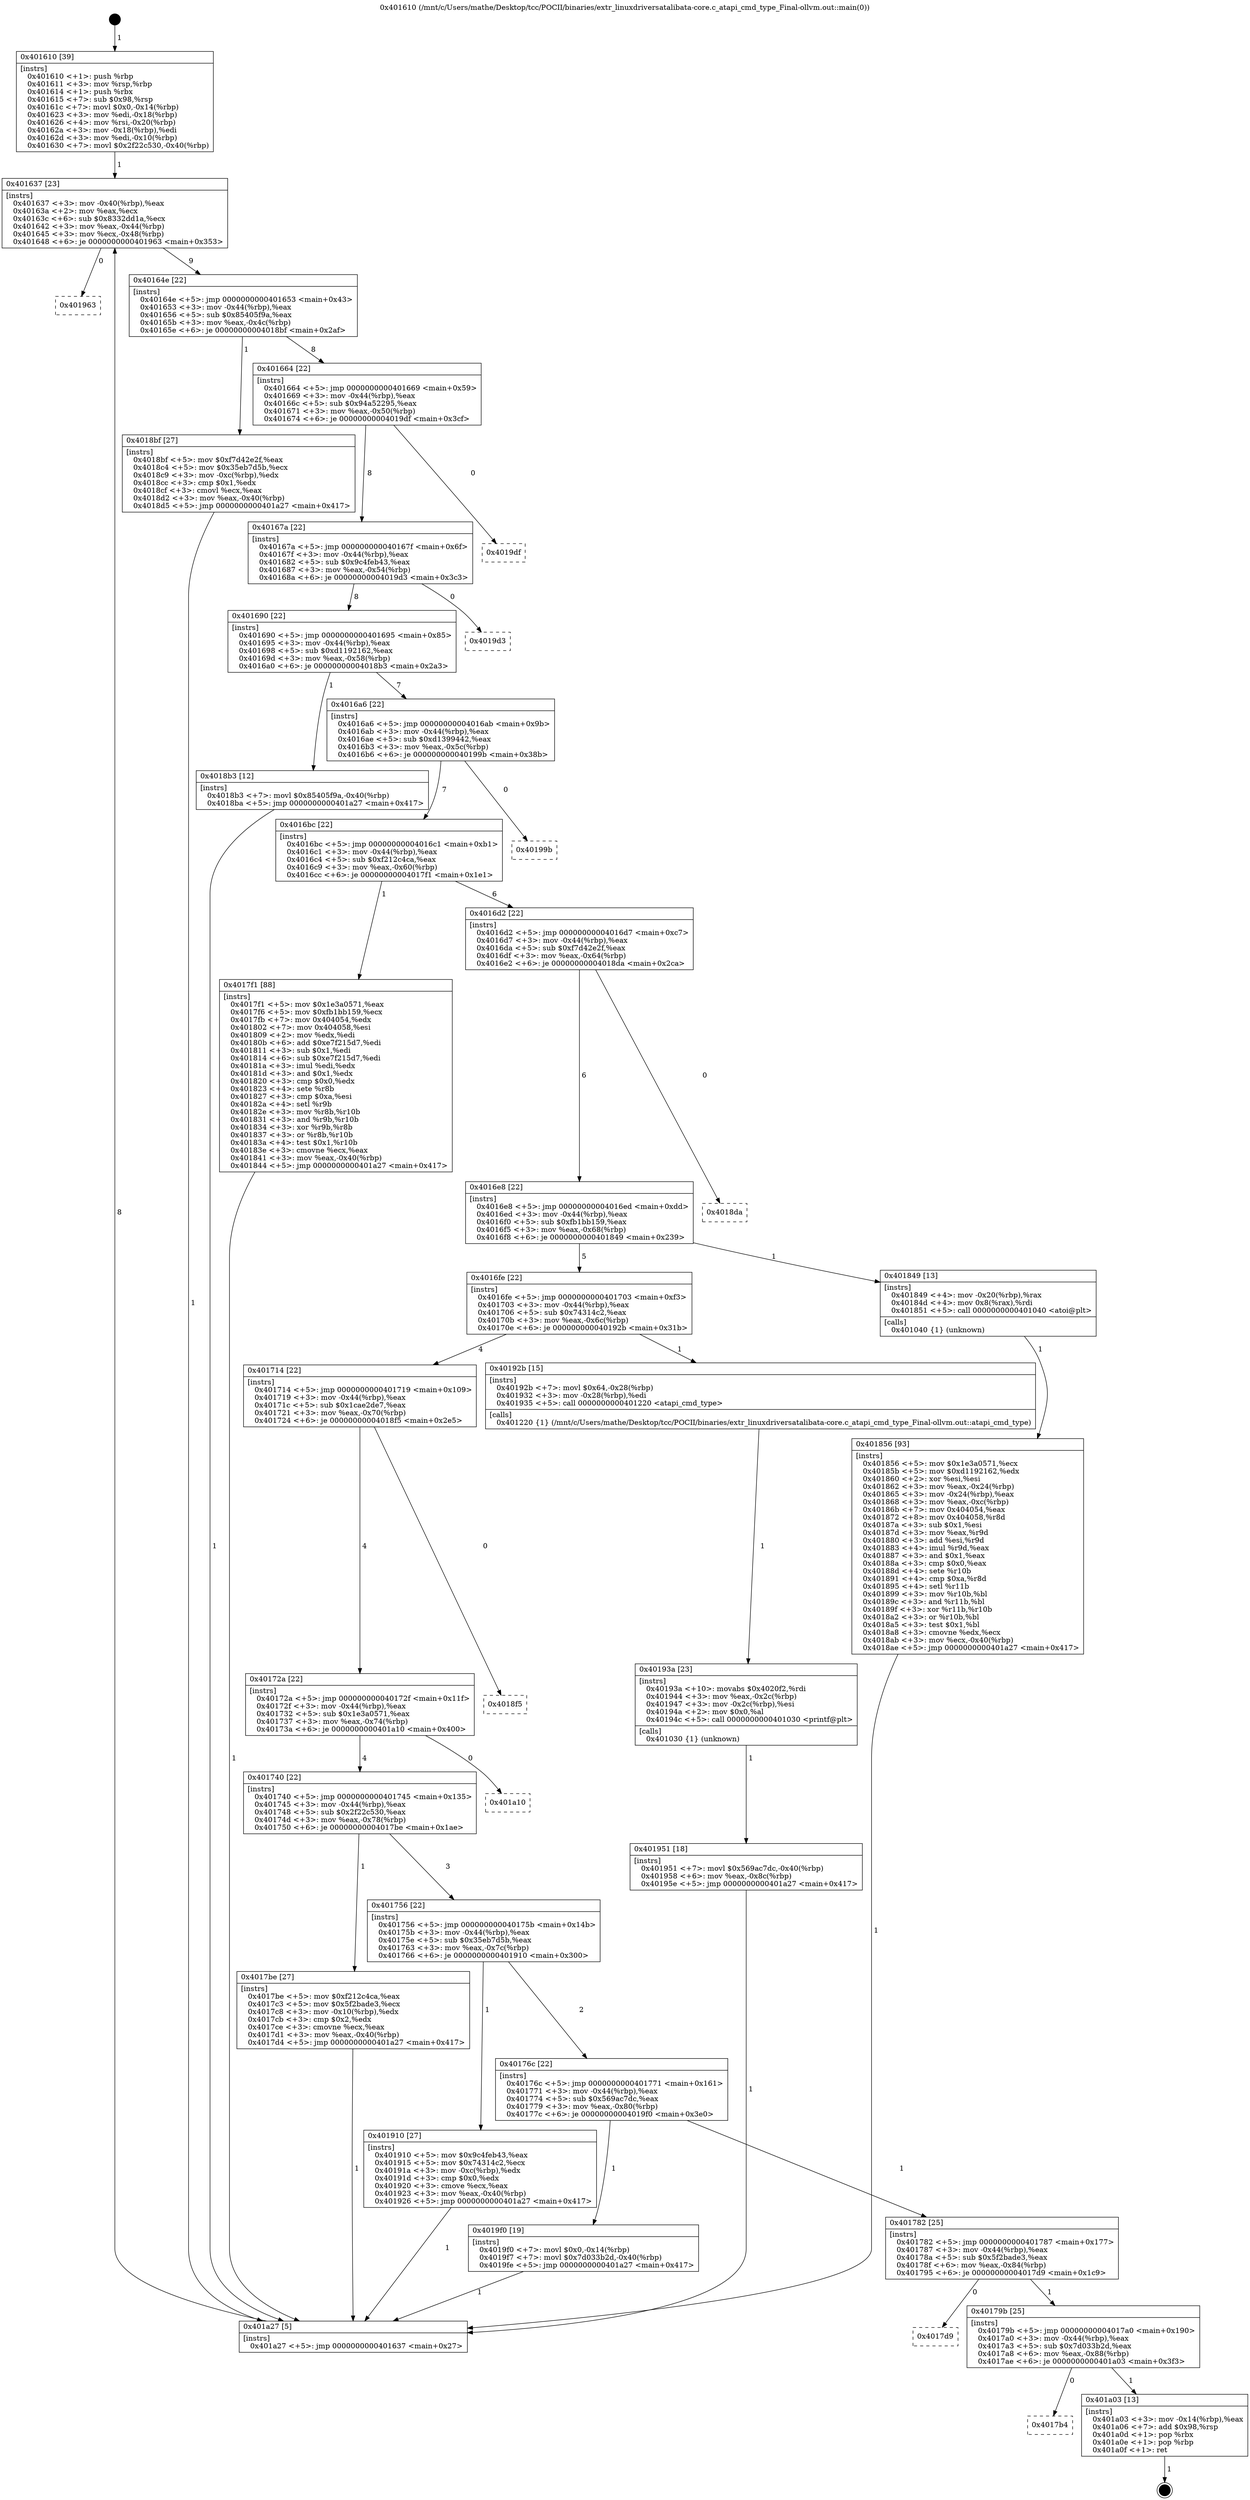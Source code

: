 digraph "0x401610" {
  label = "0x401610 (/mnt/c/Users/mathe/Desktop/tcc/POCII/binaries/extr_linuxdriversatalibata-core.c_atapi_cmd_type_Final-ollvm.out::main(0))"
  labelloc = "t"
  node[shape=record]

  Entry [label="",width=0.3,height=0.3,shape=circle,fillcolor=black,style=filled]
  "0x401637" [label="{
     0x401637 [23]\l
     | [instrs]\l
     &nbsp;&nbsp;0x401637 \<+3\>: mov -0x40(%rbp),%eax\l
     &nbsp;&nbsp;0x40163a \<+2\>: mov %eax,%ecx\l
     &nbsp;&nbsp;0x40163c \<+6\>: sub $0x8332dd1a,%ecx\l
     &nbsp;&nbsp;0x401642 \<+3\>: mov %eax,-0x44(%rbp)\l
     &nbsp;&nbsp;0x401645 \<+3\>: mov %ecx,-0x48(%rbp)\l
     &nbsp;&nbsp;0x401648 \<+6\>: je 0000000000401963 \<main+0x353\>\l
  }"]
  "0x401963" [label="{
     0x401963\l
  }", style=dashed]
  "0x40164e" [label="{
     0x40164e [22]\l
     | [instrs]\l
     &nbsp;&nbsp;0x40164e \<+5\>: jmp 0000000000401653 \<main+0x43\>\l
     &nbsp;&nbsp;0x401653 \<+3\>: mov -0x44(%rbp),%eax\l
     &nbsp;&nbsp;0x401656 \<+5\>: sub $0x85405f9a,%eax\l
     &nbsp;&nbsp;0x40165b \<+3\>: mov %eax,-0x4c(%rbp)\l
     &nbsp;&nbsp;0x40165e \<+6\>: je 00000000004018bf \<main+0x2af\>\l
  }"]
  Exit [label="",width=0.3,height=0.3,shape=circle,fillcolor=black,style=filled,peripheries=2]
  "0x4018bf" [label="{
     0x4018bf [27]\l
     | [instrs]\l
     &nbsp;&nbsp;0x4018bf \<+5\>: mov $0xf7d42e2f,%eax\l
     &nbsp;&nbsp;0x4018c4 \<+5\>: mov $0x35eb7d5b,%ecx\l
     &nbsp;&nbsp;0x4018c9 \<+3\>: mov -0xc(%rbp),%edx\l
     &nbsp;&nbsp;0x4018cc \<+3\>: cmp $0x1,%edx\l
     &nbsp;&nbsp;0x4018cf \<+3\>: cmovl %ecx,%eax\l
     &nbsp;&nbsp;0x4018d2 \<+3\>: mov %eax,-0x40(%rbp)\l
     &nbsp;&nbsp;0x4018d5 \<+5\>: jmp 0000000000401a27 \<main+0x417\>\l
  }"]
  "0x401664" [label="{
     0x401664 [22]\l
     | [instrs]\l
     &nbsp;&nbsp;0x401664 \<+5\>: jmp 0000000000401669 \<main+0x59\>\l
     &nbsp;&nbsp;0x401669 \<+3\>: mov -0x44(%rbp),%eax\l
     &nbsp;&nbsp;0x40166c \<+5\>: sub $0x94a52295,%eax\l
     &nbsp;&nbsp;0x401671 \<+3\>: mov %eax,-0x50(%rbp)\l
     &nbsp;&nbsp;0x401674 \<+6\>: je 00000000004019df \<main+0x3cf\>\l
  }"]
  "0x4017b4" [label="{
     0x4017b4\l
  }", style=dashed]
  "0x4019df" [label="{
     0x4019df\l
  }", style=dashed]
  "0x40167a" [label="{
     0x40167a [22]\l
     | [instrs]\l
     &nbsp;&nbsp;0x40167a \<+5\>: jmp 000000000040167f \<main+0x6f\>\l
     &nbsp;&nbsp;0x40167f \<+3\>: mov -0x44(%rbp),%eax\l
     &nbsp;&nbsp;0x401682 \<+5\>: sub $0x9c4feb43,%eax\l
     &nbsp;&nbsp;0x401687 \<+3\>: mov %eax,-0x54(%rbp)\l
     &nbsp;&nbsp;0x40168a \<+6\>: je 00000000004019d3 \<main+0x3c3\>\l
  }"]
  "0x401a03" [label="{
     0x401a03 [13]\l
     | [instrs]\l
     &nbsp;&nbsp;0x401a03 \<+3\>: mov -0x14(%rbp),%eax\l
     &nbsp;&nbsp;0x401a06 \<+7\>: add $0x98,%rsp\l
     &nbsp;&nbsp;0x401a0d \<+1\>: pop %rbx\l
     &nbsp;&nbsp;0x401a0e \<+1\>: pop %rbp\l
     &nbsp;&nbsp;0x401a0f \<+1\>: ret\l
  }"]
  "0x4019d3" [label="{
     0x4019d3\l
  }", style=dashed]
  "0x401690" [label="{
     0x401690 [22]\l
     | [instrs]\l
     &nbsp;&nbsp;0x401690 \<+5\>: jmp 0000000000401695 \<main+0x85\>\l
     &nbsp;&nbsp;0x401695 \<+3\>: mov -0x44(%rbp),%eax\l
     &nbsp;&nbsp;0x401698 \<+5\>: sub $0xd1192162,%eax\l
     &nbsp;&nbsp;0x40169d \<+3\>: mov %eax,-0x58(%rbp)\l
     &nbsp;&nbsp;0x4016a0 \<+6\>: je 00000000004018b3 \<main+0x2a3\>\l
  }"]
  "0x40179b" [label="{
     0x40179b [25]\l
     | [instrs]\l
     &nbsp;&nbsp;0x40179b \<+5\>: jmp 00000000004017a0 \<main+0x190\>\l
     &nbsp;&nbsp;0x4017a0 \<+3\>: mov -0x44(%rbp),%eax\l
     &nbsp;&nbsp;0x4017a3 \<+5\>: sub $0x7d033b2d,%eax\l
     &nbsp;&nbsp;0x4017a8 \<+6\>: mov %eax,-0x88(%rbp)\l
     &nbsp;&nbsp;0x4017ae \<+6\>: je 0000000000401a03 \<main+0x3f3\>\l
  }"]
  "0x4018b3" [label="{
     0x4018b3 [12]\l
     | [instrs]\l
     &nbsp;&nbsp;0x4018b3 \<+7\>: movl $0x85405f9a,-0x40(%rbp)\l
     &nbsp;&nbsp;0x4018ba \<+5\>: jmp 0000000000401a27 \<main+0x417\>\l
  }"]
  "0x4016a6" [label="{
     0x4016a6 [22]\l
     | [instrs]\l
     &nbsp;&nbsp;0x4016a6 \<+5\>: jmp 00000000004016ab \<main+0x9b\>\l
     &nbsp;&nbsp;0x4016ab \<+3\>: mov -0x44(%rbp),%eax\l
     &nbsp;&nbsp;0x4016ae \<+5\>: sub $0xd1399442,%eax\l
     &nbsp;&nbsp;0x4016b3 \<+3\>: mov %eax,-0x5c(%rbp)\l
     &nbsp;&nbsp;0x4016b6 \<+6\>: je 000000000040199b \<main+0x38b\>\l
  }"]
  "0x4017d9" [label="{
     0x4017d9\l
  }", style=dashed]
  "0x40199b" [label="{
     0x40199b\l
  }", style=dashed]
  "0x4016bc" [label="{
     0x4016bc [22]\l
     | [instrs]\l
     &nbsp;&nbsp;0x4016bc \<+5\>: jmp 00000000004016c1 \<main+0xb1\>\l
     &nbsp;&nbsp;0x4016c1 \<+3\>: mov -0x44(%rbp),%eax\l
     &nbsp;&nbsp;0x4016c4 \<+5\>: sub $0xf212c4ca,%eax\l
     &nbsp;&nbsp;0x4016c9 \<+3\>: mov %eax,-0x60(%rbp)\l
     &nbsp;&nbsp;0x4016cc \<+6\>: je 00000000004017f1 \<main+0x1e1\>\l
  }"]
  "0x401782" [label="{
     0x401782 [25]\l
     | [instrs]\l
     &nbsp;&nbsp;0x401782 \<+5\>: jmp 0000000000401787 \<main+0x177\>\l
     &nbsp;&nbsp;0x401787 \<+3\>: mov -0x44(%rbp),%eax\l
     &nbsp;&nbsp;0x40178a \<+5\>: sub $0x5f2bade3,%eax\l
     &nbsp;&nbsp;0x40178f \<+6\>: mov %eax,-0x84(%rbp)\l
     &nbsp;&nbsp;0x401795 \<+6\>: je 00000000004017d9 \<main+0x1c9\>\l
  }"]
  "0x4017f1" [label="{
     0x4017f1 [88]\l
     | [instrs]\l
     &nbsp;&nbsp;0x4017f1 \<+5\>: mov $0x1e3a0571,%eax\l
     &nbsp;&nbsp;0x4017f6 \<+5\>: mov $0xfb1bb159,%ecx\l
     &nbsp;&nbsp;0x4017fb \<+7\>: mov 0x404054,%edx\l
     &nbsp;&nbsp;0x401802 \<+7\>: mov 0x404058,%esi\l
     &nbsp;&nbsp;0x401809 \<+2\>: mov %edx,%edi\l
     &nbsp;&nbsp;0x40180b \<+6\>: add $0xe7f215d7,%edi\l
     &nbsp;&nbsp;0x401811 \<+3\>: sub $0x1,%edi\l
     &nbsp;&nbsp;0x401814 \<+6\>: sub $0xe7f215d7,%edi\l
     &nbsp;&nbsp;0x40181a \<+3\>: imul %edi,%edx\l
     &nbsp;&nbsp;0x40181d \<+3\>: and $0x1,%edx\l
     &nbsp;&nbsp;0x401820 \<+3\>: cmp $0x0,%edx\l
     &nbsp;&nbsp;0x401823 \<+4\>: sete %r8b\l
     &nbsp;&nbsp;0x401827 \<+3\>: cmp $0xa,%esi\l
     &nbsp;&nbsp;0x40182a \<+4\>: setl %r9b\l
     &nbsp;&nbsp;0x40182e \<+3\>: mov %r8b,%r10b\l
     &nbsp;&nbsp;0x401831 \<+3\>: and %r9b,%r10b\l
     &nbsp;&nbsp;0x401834 \<+3\>: xor %r9b,%r8b\l
     &nbsp;&nbsp;0x401837 \<+3\>: or %r8b,%r10b\l
     &nbsp;&nbsp;0x40183a \<+4\>: test $0x1,%r10b\l
     &nbsp;&nbsp;0x40183e \<+3\>: cmovne %ecx,%eax\l
     &nbsp;&nbsp;0x401841 \<+3\>: mov %eax,-0x40(%rbp)\l
     &nbsp;&nbsp;0x401844 \<+5\>: jmp 0000000000401a27 \<main+0x417\>\l
  }"]
  "0x4016d2" [label="{
     0x4016d2 [22]\l
     | [instrs]\l
     &nbsp;&nbsp;0x4016d2 \<+5\>: jmp 00000000004016d7 \<main+0xc7\>\l
     &nbsp;&nbsp;0x4016d7 \<+3\>: mov -0x44(%rbp),%eax\l
     &nbsp;&nbsp;0x4016da \<+5\>: sub $0xf7d42e2f,%eax\l
     &nbsp;&nbsp;0x4016df \<+3\>: mov %eax,-0x64(%rbp)\l
     &nbsp;&nbsp;0x4016e2 \<+6\>: je 00000000004018da \<main+0x2ca\>\l
  }"]
  "0x4019f0" [label="{
     0x4019f0 [19]\l
     | [instrs]\l
     &nbsp;&nbsp;0x4019f0 \<+7\>: movl $0x0,-0x14(%rbp)\l
     &nbsp;&nbsp;0x4019f7 \<+7\>: movl $0x7d033b2d,-0x40(%rbp)\l
     &nbsp;&nbsp;0x4019fe \<+5\>: jmp 0000000000401a27 \<main+0x417\>\l
  }"]
  "0x4018da" [label="{
     0x4018da\l
  }", style=dashed]
  "0x4016e8" [label="{
     0x4016e8 [22]\l
     | [instrs]\l
     &nbsp;&nbsp;0x4016e8 \<+5\>: jmp 00000000004016ed \<main+0xdd\>\l
     &nbsp;&nbsp;0x4016ed \<+3\>: mov -0x44(%rbp),%eax\l
     &nbsp;&nbsp;0x4016f0 \<+5\>: sub $0xfb1bb159,%eax\l
     &nbsp;&nbsp;0x4016f5 \<+3\>: mov %eax,-0x68(%rbp)\l
     &nbsp;&nbsp;0x4016f8 \<+6\>: je 0000000000401849 \<main+0x239\>\l
  }"]
  "0x401951" [label="{
     0x401951 [18]\l
     | [instrs]\l
     &nbsp;&nbsp;0x401951 \<+7\>: movl $0x569ac7dc,-0x40(%rbp)\l
     &nbsp;&nbsp;0x401958 \<+6\>: mov %eax,-0x8c(%rbp)\l
     &nbsp;&nbsp;0x40195e \<+5\>: jmp 0000000000401a27 \<main+0x417\>\l
  }"]
  "0x401849" [label="{
     0x401849 [13]\l
     | [instrs]\l
     &nbsp;&nbsp;0x401849 \<+4\>: mov -0x20(%rbp),%rax\l
     &nbsp;&nbsp;0x40184d \<+4\>: mov 0x8(%rax),%rdi\l
     &nbsp;&nbsp;0x401851 \<+5\>: call 0000000000401040 \<atoi@plt\>\l
     | [calls]\l
     &nbsp;&nbsp;0x401040 \{1\} (unknown)\l
  }"]
  "0x4016fe" [label="{
     0x4016fe [22]\l
     | [instrs]\l
     &nbsp;&nbsp;0x4016fe \<+5\>: jmp 0000000000401703 \<main+0xf3\>\l
     &nbsp;&nbsp;0x401703 \<+3\>: mov -0x44(%rbp),%eax\l
     &nbsp;&nbsp;0x401706 \<+5\>: sub $0x74314c2,%eax\l
     &nbsp;&nbsp;0x40170b \<+3\>: mov %eax,-0x6c(%rbp)\l
     &nbsp;&nbsp;0x40170e \<+6\>: je 000000000040192b \<main+0x31b\>\l
  }"]
  "0x40193a" [label="{
     0x40193a [23]\l
     | [instrs]\l
     &nbsp;&nbsp;0x40193a \<+10\>: movabs $0x4020f2,%rdi\l
     &nbsp;&nbsp;0x401944 \<+3\>: mov %eax,-0x2c(%rbp)\l
     &nbsp;&nbsp;0x401947 \<+3\>: mov -0x2c(%rbp),%esi\l
     &nbsp;&nbsp;0x40194a \<+2\>: mov $0x0,%al\l
     &nbsp;&nbsp;0x40194c \<+5\>: call 0000000000401030 \<printf@plt\>\l
     | [calls]\l
     &nbsp;&nbsp;0x401030 \{1\} (unknown)\l
  }"]
  "0x40192b" [label="{
     0x40192b [15]\l
     | [instrs]\l
     &nbsp;&nbsp;0x40192b \<+7\>: movl $0x64,-0x28(%rbp)\l
     &nbsp;&nbsp;0x401932 \<+3\>: mov -0x28(%rbp),%edi\l
     &nbsp;&nbsp;0x401935 \<+5\>: call 0000000000401220 \<atapi_cmd_type\>\l
     | [calls]\l
     &nbsp;&nbsp;0x401220 \{1\} (/mnt/c/Users/mathe/Desktop/tcc/POCII/binaries/extr_linuxdriversatalibata-core.c_atapi_cmd_type_Final-ollvm.out::atapi_cmd_type)\l
  }"]
  "0x401714" [label="{
     0x401714 [22]\l
     | [instrs]\l
     &nbsp;&nbsp;0x401714 \<+5\>: jmp 0000000000401719 \<main+0x109\>\l
     &nbsp;&nbsp;0x401719 \<+3\>: mov -0x44(%rbp),%eax\l
     &nbsp;&nbsp;0x40171c \<+5\>: sub $0x1cae2de7,%eax\l
     &nbsp;&nbsp;0x401721 \<+3\>: mov %eax,-0x70(%rbp)\l
     &nbsp;&nbsp;0x401724 \<+6\>: je 00000000004018f5 \<main+0x2e5\>\l
  }"]
  "0x40176c" [label="{
     0x40176c [22]\l
     | [instrs]\l
     &nbsp;&nbsp;0x40176c \<+5\>: jmp 0000000000401771 \<main+0x161\>\l
     &nbsp;&nbsp;0x401771 \<+3\>: mov -0x44(%rbp),%eax\l
     &nbsp;&nbsp;0x401774 \<+5\>: sub $0x569ac7dc,%eax\l
     &nbsp;&nbsp;0x401779 \<+3\>: mov %eax,-0x80(%rbp)\l
     &nbsp;&nbsp;0x40177c \<+6\>: je 00000000004019f0 \<main+0x3e0\>\l
  }"]
  "0x4018f5" [label="{
     0x4018f5\l
  }", style=dashed]
  "0x40172a" [label="{
     0x40172a [22]\l
     | [instrs]\l
     &nbsp;&nbsp;0x40172a \<+5\>: jmp 000000000040172f \<main+0x11f\>\l
     &nbsp;&nbsp;0x40172f \<+3\>: mov -0x44(%rbp),%eax\l
     &nbsp;&nbsp;0x401732 \<+5\>: sub $0x1e3a0571,%eax\l
     &nbsp;&nbsp;0x401737 \<+3\>: mov %eax,-0x74(%rbp)\l
     &nbsp;&nbsp;0x40173a \<+6\>: je 0000000000401a10 \<main+0x400\>\l
  }"]
  "0x401910" [label="{
     0x401910 [27]\l
     | [instrs]\l
     &nbsp;&nbsp;0x401910 \<+5\>: mov $0x9c4feb43,%eax\l
     &nbsp;&nbsp;0x401915 \<+5\>: mov $0x74314c2,%ecx\l
     &nbsp;&nbsp;0x40191a \<+3\>: mov -0xc(%rbp),%edx\l
     &nbsp;&nbsp;0x40191d \<+3\>: cmp $0x0,%edx\l
     &nbsp;&nbsp;0x401920 \<+3\>: cmove %ecx,%eax\l
     &nbsp;&nbsp;0x401923 \<+3\>: mov %eax,-0x40(%rbp)\l
     &nbsp;&nbsp;0x401926 \<+5\>: jmp 0000000000401a27 \<main+0x417\>\l
  }"]
  "0x401a10" [label="{
     0x401a10\l
  }", style=dashed]
  "0x401740" [label="{
     0x401740 [22]\l
     | [instrs]\l
     &nbsp;&nbsp;0x401740 \<+5\>: jmp 0000000000401745 \<main+0x135\>\l
     &nbsp;&nbsp;0x401745 \<+3\>: mov -0x44(%rbp),%eax\l
     &nbsp;&nbsp;0x401748 \<+5\>: sub $0x2f22c530,%eax\l
     &nbsp;&nbsp;0x40174d \<+3\>: mov %eax,-0x78(%rbp)\l
     &nbsp;&nbsp;0x401750 \<+6\>: je 00000000004017be \<main+0x1ae\>\l
  }"]
  "0x401856" [label="{
     0x401856 [93]\l
     | [instrs]\l
     &nbsp;&nbsp;0x401856 \<+5\>: mov $0x1e3a0571,%ecx\l
     &nbsp;&nbsp;0x40185b \<+5\>: mov $0xd1192162,%edx\l
     &nbsp;&nbsp;0x401860 \<+2\>: xor %esi,%esi\l
     &nbsp;&nbsp;0x401862 \<+3\>: mov %eax,-0x24(%rbp)\l
     &nbsp;&nbsp;0x401865 \<+3\>: mov -0x24(%rbp),%eax\l
     &nbsp;&nbsp;0x401868 \<+3\>: mov %eax,-0xc(%rbp)\l
     &nbsp;&nbsp;0x40186b \<+7\>: mov 0x404054,%eax\l
     &nbsp;&nbsp;0x401872 \<+8\>: mov 0x404058,%r8d\l
     &nbsp;&nbsp;0x40187a \<+3\>: sub $0x1,%esi\l
     &nbsp;&nbsp;0x40187d \<+3\>: mov %eax,%r9d\l
     &nbsp;&nbsp;0x401880 \<+3\>: add %esi,%r9d\l
     &nbsp;&nbsp;0x401883 \<+4\>: imul %r9d,%eax\l
     &nbsp;&nbsp;0x401887 \<+3\>: and $0x1,%eax\l
     &nbsp;&nbsp;0x40188a \<+3\>: cmp $0x0,%eax\l
     &nbsp;&nbsp;0x40188d \<+4\>: sete %r10b\l
     &nbsp;&nbsp;0x401891 \<+4\>: cmp $0xa,%r8d\l
     &nbsp;&nbsp;0x401895 \<+4\>: setl %r11b\l
     &nbsp;&nbsp;0x401899 \<+3\>: mov %r10b,%bl\l
     &nbsp;&nbsp;0x40189c \<+3\>: and %r11b,%bl\l
     &nbsp;&nbsp;0x40189f \<+3\>: xor %r11b,%r10b\l
     &nbsp;&nbsp;0x4018a2 \<+3\>: or %r10b,%bl\l
     &nbsp;&nbsp;0x4018a5 \<+3\>: test $0x1,%bl\l
     &nbsp;&nbsp;0x4018a8 \<+3\>: cmovne %edx,%ecx\l
     &nbsp;&nbsp;0x4018ab \<+3\>: mov %ecx,-0x40(%rbp)\l
     &nbsp;&nbsp;0x4018ae \<+5\>: jmp 0000000000401a27 \<main+0x417\>\l
  }"]
  "0x4017be" [label="{
     0x4017be [27]\l
     | [instrs]\l
     &nbsp;&nbsp;0x4017be \<+5\>: mov $0xf212c4ca,%eax\l
     &nbsp;&nbsp;0x4017c3 \<+5\>: mov $0x5f2bade3,%ecx\l
     &nbsp;&nbsp;0x4017c8 \<+3\>: mov -0x10(%rbp),%edx\l
     &nbsp;&nbsp;0x4017cb \<+3\>: cmp $0x2,%edx\l
     &nbsp;&nbsp;0x4017ce \<+3\>: cmovne %ecx,%eax\l
     &nbsp;&nbsp;0x4017d1 \<+3\>: mov %eax,-0x40(%rbp)\l
     &nbsp;&nbsp;0x4017d4 \<+5\>: jmp 0000000000401a27 \<main+0x417\>\l
  }"]
  "0x401756" [label="{
     0x401756 [22]\l
     | [instrs]\l
     &nbsp;&nbsp;0x401756 \<+5\>: jmp 000000000040175b \<main+0x14b\>\l
     &nbsp;&nbsp;0x40175b \<+3\>: mov -0x44(%rbp),%eax\l
     &nbsp;&nbsp;0x40175e \<+5\>: sub $0x35eb7d5b,%eax\l
     &nbsp;&nbsp;0x401763 \<+3\>: mov %eax,-0x7c(%rbp)\l
     &nbsp;&nbsp;0x401766 \<+6\>: je 0000000000401910 \<main+0x300\>\l
  }"]
  "0x401a27" [label="{
     0x401a27 [5]\l
     | [instrs]\l
     &nbsp;&nbsp;0x401a27 \<+5\>: jmp 0000000000401637 \<main+0x27\>\l
  }"]
  "0x401610" [label="{
     0x401610 [39]\l
     | [instrs]\l
     &nbsp;&nbsp;0x401610 \<+1\>: push %rbp\l
     &nbsp;&nbsp;0x401611 \<+3\>: mov %rsp,%rbp\l
     &nbsp;&nbsp;0x401614 \<+1\>: push %rbx\l
     &nbsp;&nbsp;0x401615 \<+7\>: sub $0x98,%rsp\l
     &nbsp;&nbsp;0x40161c \<+7\>: movl $0x0,-0x14(%rbp)\l
     &nbsp;&nbsp;0x401623 \<+3\>: mov %edi,-0x18(%rbp)\l
     &nbsp;&nbsp;0x401626 \<+4\>: mov %rsi,-0x20(%rbp)\l
     &nbsp;&nbsp;0x40162a \<+3\>: mov -0x18(%rbp),%edi\l
     &nbsp;&nbsp;0x40162d \<+3\>: mov %edi,-0x10(%rbp)\l
     &nbsp;&nbsp;0x401630 \<+7\>: movl $0x2f22c530,-0x40(%rbp)\l
  }"]
  Entry -> "0x401610" [label=" 1"]
  "0x401637" -> "0x401963" [label=" 0"]
  "0x401637" -> "0x40164e" [label=" 9"]
  "0x401a03" -> Exit [label=" 1"]
  "0x40164e" -> "0x4018bf" [label=" 1"]
  "0x40164e" -> "0x401664" [label=" 8"]
  "0x40179b" -> "0x4017b4" [label=" 0"]
  "0x401664" -> "0x4019df" [label=" 0"]
  "0x401664" -> "0x40167a" [label=" 8"]
  "0x40179b" -> "0x401a03" [label=" 1"]
  "0x40167a" -> "0x4019d3" [label=" 0"]
  "0x40167a" -> "0x401690" [label=" 8"]
  "0x401782" -> "0x40179b" [label=" 1"]
  "0x401690" -> "0x4018b3" [label=" 1"]
  "0x401690" -> "0x4016a6" [label=" 7"]
  "0x401782" -> "0x4017d9" [label=" 0"]
  "0x4016a6" -> "0x40199b" [label=" 0"]
  "0x4016a6" -> "0x4016bc" [label=" 7"]
  "0x4019f0" -> "0x401a27" [label=" 1"]
  "0x4016bc" -> "0x4017f1" [label=" 1"]
  "0x4016bc" -> "0x4016d2" [label=" 6"]
  "0x40176c" -> "0x401782" [label=" 1"]
  "0x4016d2" -> "0x4018da" [label=" 0"]
  "0x4016d2" -> "0x4016e8" [label=" 6"]
  "0x40176c" -> "0x4019f0" [label=" 1"]
  "0x4016e8" -> "0x401849" [label=" 1"]
  "0x4016e8" -> "0x4016fe" [label=" 5"]
  "0x401951" -> "0x401a27" [label=" 1"]
  "0x4016fe" -> "0x40192b" [label=" 1"]
  "0x4016fe" -> "0x401714" [label=" 4"]
  "0x40193a" -> "0x401951" [label=" 1"]
  "0x401714" -> "0x4018f5" [label=" 0"]
  "0x401714" -> "0x40172a" [label=" 4"]
  "0x40192b" -> "0x40193a" [label=" 1"]
  "0x40172a" -> "0x401a10" [label=" 0"]
  "0x40172a" -> "0x401740" [label=" 4"]
  "0x401910" -> "0x401a27" [label=" 1"]
  "0x401740" -> "0x4017be" [label=" 1"]
  "0x401740" -> "0x401756" [label=" 3"]
  "0x4017be" -> "0x401a27" [label=" 1"]
  "0x401610" -> "0x401637" [label=" 1"]
  "0x401a27" -> "0x401637" [label=" 8"]
  "0x4017f1" -> "0x401a27" [label=" 1"]
  "0x401849" -> "0x401856" [label=" 1"]
  "0x401856" -> "0x401a27" [label=" 1"]
  "0x4018b3" -> "0x401a27" [label=" 1"]
  "0x4018bf" -> "0x401a27" [label=" 1"]
  "0x401756" -> "0x40176c" [label=" 2"]
  "0x401756" -> "0x401910" [label=" 1"]
}
